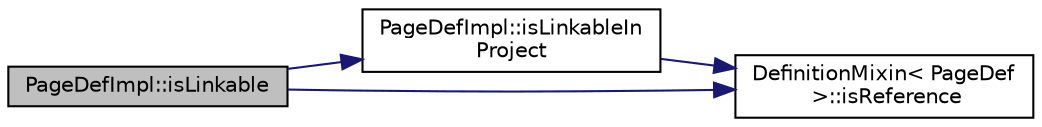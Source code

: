 digraph "PageDefImpl::isLinkable"
{
 // LATEX_PDF_SIZE
  edge [fontname="Helvetica",fontsize="10",labelfontname="Helvetica",labelfontsize="10"];
  node [fontname="Helvetica",fontsize="10",shape=record];
  rankdir="LR";
  Node1 [label="PageDefImpl::isLinkable",height=0.2,width=0.4,color="black", fillcolor="grey75", style="filled", fontcolor="black",tooltip=" "];
  Node1 -> Node2 [color="midnightblue",fontsize="10",style="solid"];
  Node2 [label="PageDefImpl::isLinkableIn\lProject",height=0.2,width=0.4,color="black", fillcolor="white", style="filled",URL="$classPageDefImpl.html#ace0bb188d3f89559b5999f8c22cdda3b",tooltip=" "];
  Node2 -> Node3 [color="midnightblue",fontsize="10",style="solid"];
  Node3 [label="DefinitionMixin\< PageDef\l \>::isReference",height=0.2,width=0.4,color="black", fillcolor="white", style="filled",URL="$classDefinitionMixin.html#a4255a2bb5ac1e9f4f2cbe910c2c229ce",tooltip=" "];
  Node1 -> Node3 [color="midnightblue",fontsize="10",style="solid"];
}
